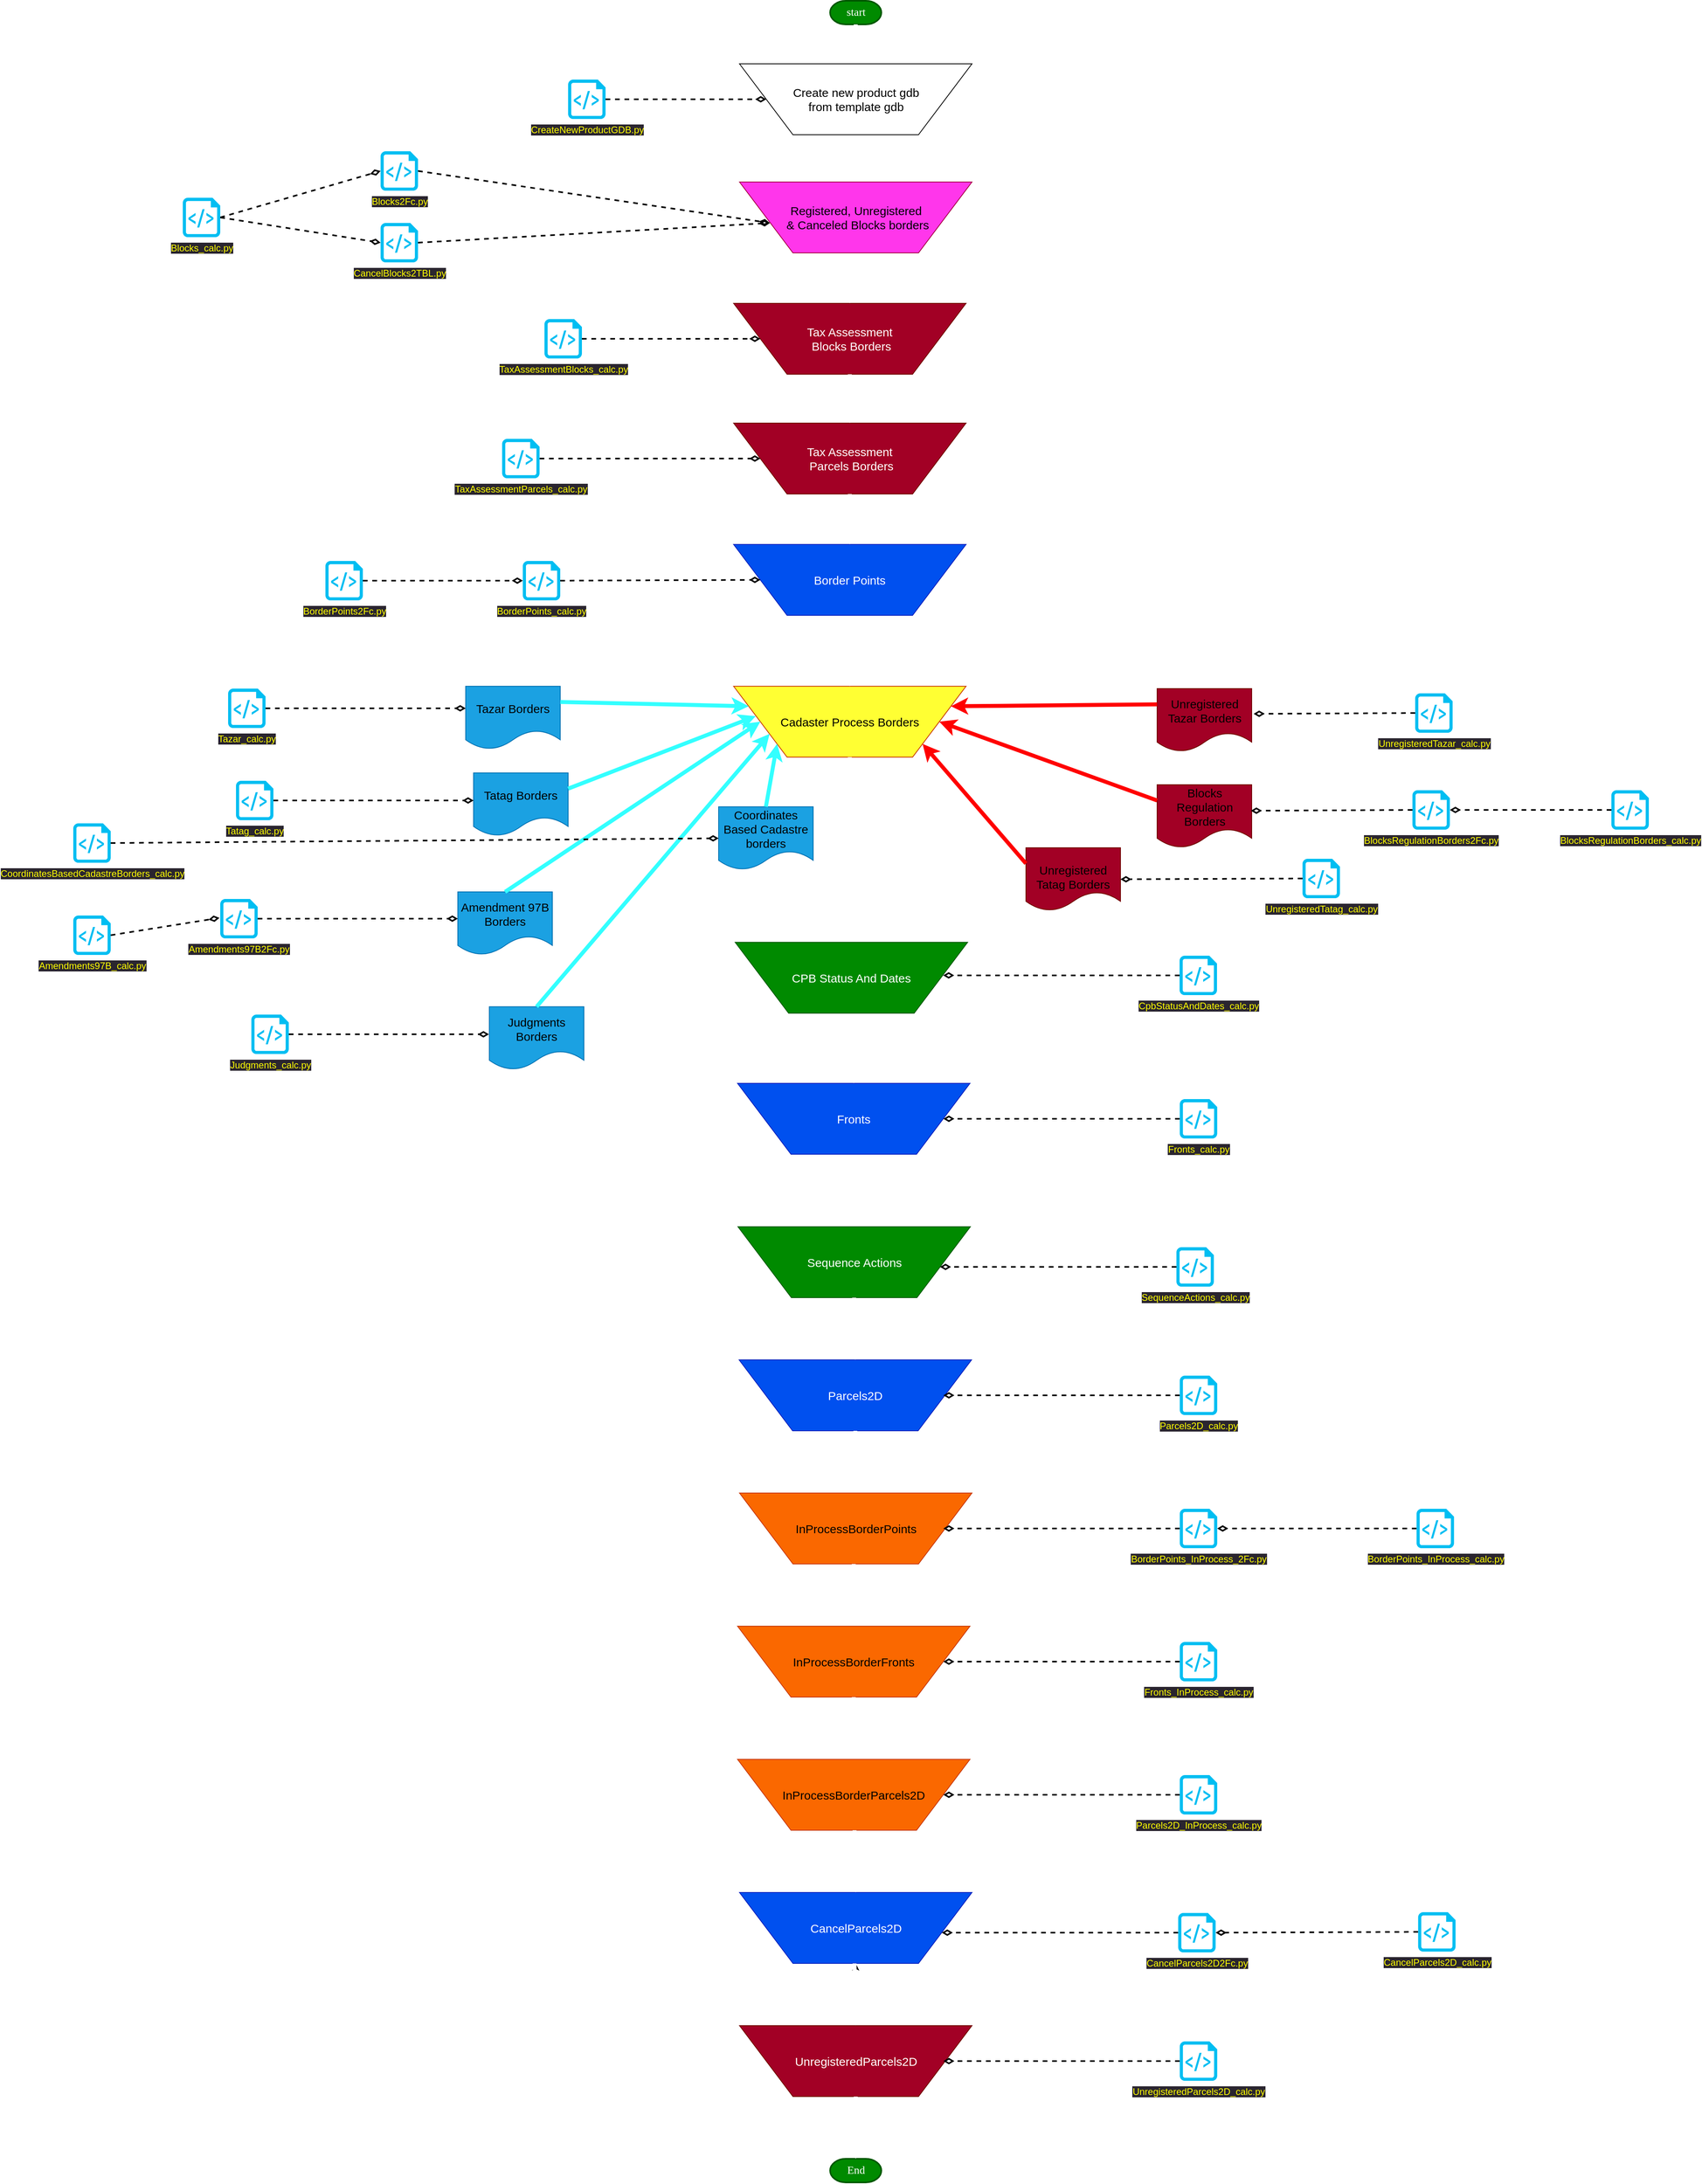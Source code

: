 <mxfile version="20.8.20" type="github">
  <diagram id="6a731a19-8d31-9384-78a2-239565b7b9f0" name="Page-1">
    <mxGraphModel dx="5580" dy="2547" grid="1" gridSize="13" guides="1" tooltips="1" connect="1" arrows="1" fold="1" page="0" pageScale="1" pageWidth="1169" pageHeight="827" background="none" math="0" shadow="0">
      <root>
        <mxCell id="0" />
        <mxCell id="1" parent="0" />
        <mxCell id="2" value="start" style="shape=mxgraph.flowchart.terminator;strokeWidth=2;gradientDirection=north;fontStyle=0;html=1;fillColor=#008a00;strokeColor=#005700;fontColor=#ffffff;fontSize=14;fontFamily=Tahoma;" parent="1" vertex="1">
          <mxGeometry x="492.5" y="30" width="65" height="30" as="geometry" />
        </mxCell>
        <mxCell id="7" style="fontStyle=1;strokeColor=#FFFFFF;strokeWidth=5;html=1;entryX=0.5;entryY=0;entryDx=0;entryDy=0;fillColor=#1ba1e2;" parent="1" source="2" target="5D4chmr_N24pfjI9jj-k-56" edge="1">
          <mxGeometry relative="1" as="geometry">
            <mxPoint x="525" y="130" as="targetPoint" />
          </mxGeometry>
        </mxCell>
        <mxCell id="8" style="fontStyle=1;strokeColor=#FFFFFF;strokeWidth=5;html=1;exitX=0.5;exitY=1;exitDx=0;exitDy=0;fillColor=#1ba1e2;entryX=0.5;entryY=0;entryDx=0;entryDy=0;" parent="1" source="5D4chmr_N24pfjI9jj-k-56" target="5D4chmr_N24pfjI9jj-k-62" edge="1">
          <mxGeometry relative="1" as="geometry">
            <mxPoint x="523.385" y="210" as="sourcePoint" />
            <mxPoint x="521.85" y="260" as="targetPoint" />
          </mxGeometry>
        </mxCell>
        <mxCell id="5D4chmr_N24pfjI9jj-k-56" value="Create new product gdb&lt;br style=&quot;border-color: var(--border-color); font-size: 15px;&quot;&gt;&lt;span style=&quot;font-size: 15px;&quot;&gt;from template gdb&lt;/span&gt;" style="verticalLabelPosition=middle;verticalAlign=middle;html=1;shape=trapezoid;perimeter=trapezoidPerimeter;whiteSpace=wrap;size=0.23;arcSize=10;flipV=1;labelPosition=center;align=center;textDirection=ltr;fontSize=15;" parent="1" vertex="1">
          <mxGeometry x="377.5" y="110" width="295" height="90" as="geometry" />
        </mxCell>
        <mxCell id="5D4chmr_N24pfjI9jj-k-62" value="&lt;font style=&quot;font-size: 15px;&quot;&gt;Registered, Unregistered&lt;br style=&quot;&quot;&gt;&lt;span style=&quot;&quot;&gt;&amp;nbsp;&amp;amp; Canceled Blocks borders&lt;/span&gt;&lt;/font&gt;" style="verticalLabelPosition=middle;verticalAlign=middle;html=1;shape=trapezoid;perimeter=trapezoidPerimeter;whiteSpace=wrap;size=0.23;arcSize=10;flipV=1;labelPosition=center;align=center;textDirection=ltr;fontSize=15;fillColor=#FF36EB;strokeColor=#A50040;fontColor=#000000;gradientColor=none;" parent="1" vertex="1">
          <mxGeometry x="377.5" y="260" width="295" height="90" as="geometry" />
        </mxCell>
        <mxCell id="5D4chmr_N24pfjI9jj-k-64" value="Tax Assessment&lt;br&gt;&amp;nbsp;Blocks Borders" style="verticalLabelPosition=middle;verticalAlign=middle;html=1;shape=trapezoid;perimeter=trapezoidPerimeter;whiteSpace=wrap;size=0.23;arcSize=10;flipV=1;labelPosition=center;align=center;textDirection=ltr;fontSize=15;fillColor=#a20025;fontColor=#ffffff;strokeColor=#6F0000;" parent="1" vertex="1">
          <mxGeometry x="370" y="414" width="295" height="90" as="geometry" />
        </mxCell>
        <mxCell id="5D4chmr_N24pfjI9jj-k-65" style="fontStyle=1;strokeColor=#FFFFFF;strokeWidth=5;html=1;exitX=0.476;exitY=-0.022;exitDx=0;exitDy=0;fillColor=#1ba1e2;entryX=0.5;entryY=0;entryDx=0;entryDy=0;exitPerimeter=0;" parent="1" source="5D4chmr_N24pfjI9jj-k-62" target="5D4chmr_N24pfjI9jj-k-64" edge="1">
          <mxGeometry relative="1" as="geometry">
            <mxPoint x="535" y="210" as="sourcePoint" />
            <mxPoint x="535" y="270" as="targetPoint" />
          </mxGeometry>
        </mxCell>
        <mxCell id="5D4chmr_N24pfjI9jj-k-66" value="Tax Assessment&lt;br&gt;&amp;nbsp;Parcels Borders" style="verticalLabelPosition=middle;verticalAlign=middle;html=1;shape=trapezoid;perimeter=trapezoidPerimeter;whiteSpace=wrap;size=0.23;arcSize=10;flipV=1;labelPosition=center;align=center;textDirection=ltr;fontSize=15;fillColor=#a20025;fontColor=#ffffff;strokeColor=#6F0000;" parent="1" vertex="1">
          <mxGeometry x="370" y="566" width="295" height="90" as="geometry" />
        </mxCell>
        <mxCell id="5D4chmr_N24pfjI9jj-k-67" style="fontStyle=1;strokeColor=#FFFFFF;strokeWidth=5;html=1;fillColor=#1ba1e2;entryX=0.5;entryY=0;entryDx=0;entryDy=0;exitX=0.5;exitY=1;exitDx=0;exitDy=0;" parent="1" source="5D4chmr_N24pfjI9jj-k-64" target="5D4chmr_N24pfjI9jj-k-66" edge="1">
          <mxGeometry relative="1" as="geometry">
            <mxPoint x="580" y="530" as="sourcePoint" />
            <mxPoint x="534" y="422" as="targetPoint" />
          </mxGeometry>
        </mxCell>
        <mxCell id="5D4chmr_N24pfjI9jj-k-68" value="Cadaster Process Borders" style="verticalLabelPosition=middle;verticalAlign=middle;html=1;shape=trapezoid;perimeter=trapezoidPerimeter;whiteSpace=wrap;size=0.23;arcSize=10;flipV=1;labelPosition=center;align=center;textDirection=ltr;fontSize=15;fillColor=#FFFF33;strokeColor=#C73500;fontColor=#000000;" parent="1" vertex="1">
          <mxGeometry x="370" y="900" width="295" height="90" as="geometry" />
        </mxCell>
        <mxCell id="5D4chmr_N24pfjI9jj-k-69" style="fontStyle=1;strokeColor=#FFFFFF;strokeWidth=5;html=1;fillColor=#1ba1e2;entryX=0.5;entryY=0;entryDx=0;entryDy=0;exitX=0.5;exitY=1;exitDx=0;exitDy=0;" parent="1" source="5D4chmr_N24pfjI9jj-k-72" target="5D4chmr_N24pfjI9jj-k-68" edge="1">
          <mxGeometry relative="1" as="geometry">
            <mxPoint x="778" y="540" as="sourcePoint" />
            <mxPoint x="794" y="458" as="targetPoint" />
          </mxGeometry>
        </mxCell>
        <mxCell id="5D4chmr_N24pfjI9jj-k-72" value="Border Points" style="verticalLabelPosition=middle;verticalAlign=middle;html=1;shape=trapezoid;perimeter=trapezoidPerimeter;whiteSpace=wrap;size=0.23;arcSize=10;flipV=1;labelPosition=center;align=center;textDirection=ltr;fontSize=15;fillColor=#0050ef;fontColor=#ffffff;strokeColor=#001DBC;" parent="1" vertex="1">
          <mxGeometry x="370" y="720" width="295" height="90" as="geometry" />
        </mxCell>
        <mxCell id="5D4chmr_N24pfjI9jj-k-73" style="fontStyle=1;strokeColor=#FFFFFF;strokeWidth=5;html=1;fillColor=#1ba1e2;entryX=0.5;entryY=0;entryDx=0;entryDy=0;" parent="1" source="5D4chmr_N24pfjI9jj-k-66" target="5D4chmr_N24pfjI9jj-k-72" edge="1">
          <mxGeometry relative="1" as="geometry">
            <mxPoint x="518" y="658" as="sourcePoint" />
            <mxPoint x="534" y="576" as="targetPoint" />
          </mxGeometry>
        </mxCell>
        <mxCell id="5D4chmr_N24pfjI9jj-k-74" value="&lt;font color=&quot;#000000&quot;&gt;Tazar Borders&lt;/font&gt;" style="shape=document;whiteSpace=wrap;html=1;boundedLbl=1;fontFamily=Helvetica;fontSize=15;fillColor=#1ba1e2;fontColor=#ffffff;strokeColor=#006EAF;" parent="1" vertex="1">
          <mxGeometry x="30" y="900" width="120" height="80" as="geometry" />
        </mxCell>
        <mxCell id="5D4chmr_N24pfjI9jj-k-75" style="fontStyle=1;strokeColor=#33FFFF;strokeWidth=5;html=1;fillColor=#1ba1e2;exitX=1;exitY=0.25;exitDx=0;exitDy=0;entryX=0;entryY=0.25;entryDx=0;entryDy=0;" parent="1" source="5D4chmr_N24pfjI9jj-k-74" target="5D4chmr_N24pfjI9jj-k-68" edge="1">
          <mxGeometry relative="1" as="geometry">
            <mxPoint x="528" y="820" as="sourcePoint" />
            <mxPoint x="120" y="940" as="targetPoint" />
          </mxGeometry>
        </mxCell>
        <mxCell id="5D4chmr_N24pfjI9jj-k-76" value="&lt;font color=&quot;#000000&quot;&gt;Tatag Borders&lt;/font&gt;" style="shape=document;whiteSpace=wrap;html=1;boundedLbl=1;fontFamily=Helvetica;fontSize=15;fillColor=#1ba1e2;fontColor=#ffffff;strokeColor=#006EAF;" parent="1" vertex="1">
          <mxGeometry x="40" y="1010" width="120" height="80" as="geometry" />
        </mxCell>
        <mxCell id="5D4chmr_N24pfjI9jj-k-77" style="fontStyle=1;strokeColor=#33FFFF;strokeWidth=5;html=1;fillColor=#1ba1e2;exitX=1;exitY=0.25;exitDx=0;exitDy=0;entryX=0.095;entryY=0.578;entryDx=0;entryDy=0;entryPerimeter=0;" parent="1" source="5D4chmr_N24pfjI9jj-k-76" target="5D4chmr_N24pfjI9jj-k-68" edge="1">
          <mxGeometry relative="1" as="geometry">
            <mxPoint x="473.925" y="1030" as="sourcePoint" />
            <mxPoint x="370" y="1110" as="targetPoint" />
          </mxGeometry>
        </mxCell>
        <mxCell id="5D4chmr_N24pfjI9jj-k-78" style="fontStyle=1;strokeColor=#FFFFFF;strokeWidth=5;html=1;fillColor=#1ba1e2;exitX=0.5;exitY=1;exitDx=0;exitDy=0;" parent="1" source="5D4chmr_N24pfjI9jj-k-68" target="5D4chmr_N24pfjI9jj-k-160" edge="1">
          <mxGeometry relative="1" as="geometry">
            <mxPoint x="528" y="820" as="sourcePoint" />
            <mxPoint x="520" y="1404" as="targetPoint" />
          </mxGeometry>
        </mxCell>
        <mxCell id="5D4chmr_N24pfjI9jj-k-79" value="&lt;font color=&quot;#000000&quot;&gt;Amendment 97B Borders&lt;/font&gt;" style="shape=document;whiteSpace=wrap;html=1;boundedLbl=1;fontFamily=Helvetica;fontSize=15;fillColor=#1ba1e2;fontColor=#ffffff;strokeColor=#006EAF;" parent="1" vertex="1">
          <mxGeometry x="20" y="1161" width="120" height="80" as="geometry" />
        </mxCell>
        <mxCell id="5D4chmr_N24pfjI9jj-k-82" value="&lt;font color=&quot;#000000&quot;&gt;Judgments Borders&lt;/font&gt;" style="shape=document;whiteSpace=wrap;html=1;boundedLbl=1;fontFamily=Helvetica;fontSize=15;fillColor=#1ba1e2;fontColor=#ffffff;strokeColor=#006EAF;" parent="1" vertex="1">
          <mxGeometry x="60" y="1306.75" width="120" height="80" as="geometry" />
        </mxCell>
        <mxCell id="5D4chmr_N24pfjI9jj-k-80" style="fontStyle=1;strokeColor=#33FFFF;strokeWidth=5;html=1;fillColor=#1ba1e2;exitX=0.5;exitY=0;exitDx=0;exitDy=0;entryX=0;entryY=0.5;entryDx=0;entryDy=0;" parent="1" source="5D4chmr_N24pfjI9jj-k-79" target="5D4chmr_N24pfjI9jj-k-68" edge="1">
          <mxGeometry relative="1" as="geometry">
            <mxPoint x="523.925" y="1132" as="sourcePoint" />
            <mxPoint x="448" y="1040" as="targetPoint" />
          </mxGeometry>
        </mxCell>
        <mxCell id="5D4chmr_N24pfjI9jj-k-84" value="&lt;font color=&quot;#000000&quot;&gt;Coordinates Based Cadastre borders&lt;/font&gt;" style="shape=document;whiteSpace=wrap;html=1;boundedLbl=1;fontFamily=Helvetica;fontSize=15;fillColor=#1ba1e2;fontColor=#ffffff;strokeColor=#006EAF;" parent="1" vertex="1">
          <mxGeometry x="351" y="1053" width="120" height="80" as="geometry" />
        </mxCell>
        <mxCell id="5D4chmr_N24pfjI9jj-k-83" style="fontStyle=1;strokeColor=#33FFFF;strokeWidth=5;html=1;fillColor=#1ba1e2;exitX=0.5;exitY=0;exitDx=0;exitDy=0;entryX=0;entryY=0.75;entryDx=0;entryDy=0;" parent="1" source="5D4chmr_N24pfjI9jj-k-82" target="5D4chmr_N24pfjI9jj-k-68" edge="1">
          <mxGeometry relative="1" as="geometry">
            <mxPoint x="623.925" y="1220.5" as="sourcePoint" />
            <mxPoint x="504" y="1033.5" as="targetPoint" />
          </mxGeometry>
        </mxCell>
        <mxCell id="5D4chmr_N24pfjI9jj-k-85" style="fontStyle=1;strokeColor=#33FFFF;strokeWidth=5;html=1;fillColor=#1ba1e2;exitX=0.5;exitY=0;exitDx=0;exitDy=0;entryX=0;entryY=1;entryDx=0;entryDy=0;" parent="1" source="5D4chmr_N24pfjI9jj-k-84" target="5D4chmr_N24pfjI9jj-k-68" edge="1">
          <mxGeometry relative="1" as="geometry">
            <mxPoint x="782.925" y="1236.75" as="sourcePoint" />
            <mxPoint x="422.75" y="1017.25" as="targetPoint" />
          </mxGeometry>
        </mxCell>
        <mxCell id="5D4chmr_N24pfjI9jj-k-86" value="&lt;font color=&quot;#000000&quot;&gt;Unregistered Tazar Borders&lt;/font&gt;" style="shape=document;whiteSpace=wrap;html=1;boundedLbl=1;fontFamily=Helvetica;fontSize=15;fillColor=#a20025;fontColor=#ffffff;strokeColor=#6F0000;" parent="1" vertex="1">
          <mxGeometry x="907.51" y="903.0" width="120" height="80" as="geometry" />
        </mxCell>
        <mxCell id="5D4chmr_N24pfjI9jj-k-87" style="fontStyle=1;strokeColor=#FF0000;strokeWidth=5;html=1;fillColor=#d80073;exitX=0;exitY=0.25;exitDx=0;exitDy=0;entryX=1;entryY=0.25;entryDx=0;entryDy=0;" parent="1" source="5D4chmr_N24pfjI9jj-k-86" target="5D4chmr_N24pfjI9jj-k-68" edge="1">
          <mxGeometry relative="1" as="geometry">
            <mxPoint x="1430.435" y="946.75" as="sourcePoint" />
            <mxPoint x="645.833" y="940.424" as="targetPoint" />
          </mxGeometry>
        </mxCell>
        <mxCell id="5D4chmr_N24pfjI9jj-k-92" value="&lt;font color=&quot;#000000&quot;&gt;Blocks Regulation Borders&lt;/font&gt;" style="shape=document;whiteSpace=wrap;html=1;boundedLbl=1;fontFamily=Helvetica;fontSize=15;fillColor=#a20025;fontColor=#ffffff;strokeColor=#6F0000;" parent="1" vertex="1">
          <mxGeometry x="907.51" y="1025" width="120" height="80" as="geometry" />
        </mxCell>
        <mxCell id="5D4chmr_N24pfjI9jj-k-93" style="fontStyle=1;strokeColor=#FF0000;strokeWidth=5;html=1;fillColor=#d80073;exitX=0;exitY=0.25;exitDx=0;exitDy=0;entryX=1;entryY=0.5;entryDx=0;entryDy=0;" parent="1" source="5D4chmr_N24pfjI9jj-k-92" target="5D4chmr_N24pfjI9jj-k-68" edge="1">
          <mxGeometry relative="1" as="geometry">
            <mxPoint x="1430.435" y="1068.75" as="sourcePoint" />
            <mxPoint x="637.075" y="960" as="targetPoint" />
          </mxGeometry>
        </mxCell>
        <mxCell id="5D4chmr_N24pfjI9jj-k-94" value="&lt;div&gt;&lt;font color=&quot;#000000&quot;&gt;&lt;br&gt;&lt;/font&gt;&lt;/div&gt;&lt;div&gt;&lt;font color=&quot;#000000&quot;&gt;Unregistered Tatag Borders&lt;/font&gt;&lt;/div&gt;" style="shape=document;whiteSpace=wrap;html=1;boundedLbl=1;fontFamily=Helvetica;fontSize=15;fillColor=#a20025;fontColor=#ffffff;strokeColor=#6F0000;" parent="1" vertex="1">
          <mxGeometry x="741.0" y="1105" width="120" height="80" as="geometry" />
        </mxCell>
        <mxCell id="5D4chmr_N24pfjI9jj-k-95" style="fontStyle=1;strokeColor=#FF0000;strokeWidth=5;html=1;fillColor=#d80073;exitX=0;exitY=0.25;exitDx=0;exitDy=0;entryX=1;entryY=1;entryDx=0;entryDy=0;" parent="1" source="5D4chmr_N24pfjI9jj-k-94" target="5D4chmr_N24pfjI9jj-k-68" edge="1">
          <mxGeometry relative="1" as="geometry">
            <mxPoint x="1389.435" y="1173.75" as="sourcePoint" />
            <mxPoint x="590" y="1050" as="targetPoint" />
          </mxGeometry>
        </mxCell>
        <mxCell id="5D4chmr_N24pfjI9jj-k-96" style="fontStyle=1;strokeColor=#FFFFFF;strokeWidth=5;html=1;fillColor=#1ba1e2;exitX=0.5;exitY=1;exitDx=0;exitDy=0;entryX=0.5;entryY=0;entryDx=0;entryDy=0;" parent="1" source="5D4chmr_N24pfjI9jj-k-97" target="5D4chmr_N24pfjI9jj-k-100" edge="1">
          <mxGeometry relative="1" as="geometry">
            <mxPoint x="783" y="1224" as="sourcePoint" />
            <mxPoint x="650" y="1547" as="targetPoint" />
          </mxGeometry>
        </mxCell>
        <mxCell id="5D4chmr_N24pfjI9jj-k-97" value="Fronts" style="verticalLabelPosition=middle;verticalAlign=middle;html=1;shape=trapezoid;perimeter=trapezoidPerimeter;whiteSpace=wrap;size=0.23;arcSize=10;flipV=1;labelPosition=center;align=center;textDirection=ltr;fontSize=15;fillColor=#0050ef;fontColor=#ffffff;strokeColor=#001DBC;" parent="1" vertex="1">
          <mxGeometry x="375" y="1404" width="295" height="90" as="geometry" />
        </mxCell>
        <mxCell id="5D4chmr_N24pfjI9jj-k-100" value="Sequence Actions" style="verticalLabelPosition=middle;verticalAlign=middle;html=1;shape=trapezoid;perimeter=trapezoidPerimeter;whiteSpace=wrap;size=0.23;arcSize=10;flipV=1;labelPosition=center;align=center;textDirection=ltr;fontSize=15;fillColor=#008a00;fontColor=#ffffff;strokeColor=#005700;" parent="1" vertex="1">
          <mxGeometry x="375.5" y="1586" width="295" height="90" as="geometry" />
        </mxCell>
        <mxCell id="5D4chmr_N24pfjI9jj-k-102" value="Parcels2D" style="verticalLabelPosition=middle;verticalAlign=middle;html=1;shape=trapezoid;perimeter=trapezoidPerimeter;whiteSpace=wrap;size=0.23;arcSize=10;flipV=1;labelPosition=center;align=center;textDirection=ltr;fontSize=15;fillColor=#0050ef;fontColor=#ffffff;strokeColor=#001DBC;" parent="1" vertex="1">
          <mxGeometry x="377" y="1755" width="295" height="90" as="geometry" />
        </mxCell>
        <mxCell id="5D4chmr_N24pfjI9jj-k-103" style="fontStyle=1;strokeColor=#FFFFFF;strokeWidth=5;html=1;fillColor=#1ba1e2;exitX=0.5;exitY=1;exitDx=0;exitDy=0;entryX=0.5;entryY=0;entryDx=0;entryDy=0;" parent="1" source="5D4chmr_N24pfjI9jj-k-100" target="5D4chmr_N24pfjI9jj-k-102" edge="1">
          <mxGeometry relative="1" as="geometry">
            <mxPoint x="536" y="1507" as="sourcePoint" />
            <mxPoint x="536" y="1599" as="targetPoint" />
          </mxGeometry>
        </mxCell>
        <mxCell id="5D4chmr_N24pfjI9jj-k-104" style="fontStyle=1;strokeColor=#FFFFFF;strokeWidth=5;html=1;fillColor=#1ba1e2;exitX=0.5;exitY=1;exitDx=0;exitDy=0;entryX=0.5;entryY=0;entryDx=0;entryDy=0;" parent="1" source="5D4chmr_N24pfjI9jj-k-102" target="5D4chmr_N24pfjI9jj-k-105" edge="1">
          <mxGeometry relative="1" as="geometry">
            <mxPoint x="536" y="1689" as="sourcePoint" />
            <mxPoint x="525" y="1924" as="targetPoint" />
          </mxGeometry>
        </mxCell>
        <mxCell id="5D4chmr_N24pfjI9jj-k-105" value="InProcessBorderPoints" style="verticalLabelPosition=middle;verticalAlign=middle;html=1;shape=trapezoid;perimeter=trapezoidPerimeter;whiteSpace=wrap;size=0.23;arcSize=10;flipV=1;labelPosition=center;align=center;textDirection=ltr;fontSize=15;fillColor=#fa6800;fontColor=#000000;strokeColor=#C73500;" parent="1" vertex="1">
          <mxGeometry x="377.5" y="1924" width="295" height="90" as="geometry" />
        </mxCell>
        <mxCell id="5D4chmr_N24pfjI9jj-k-106" style="fontStyle=1;strokeColor=#FFFFFF;strokeWidth=5;html=1;fillColor=#1ba1e2;exitX=0.5;exitY=1;exitDx=0;exitDy=0;entryX=0.5;entryY=0;entryDx=0;entryDy=0;" parent="1" target="5D4chmr_N24pfjI9jj-k-107" edge="1">
          <mxGeometry relative="1" as="geometry">
            <mxPoint x="522.5" y="2014" as="sourcePoint" />
            <mxPoint x="522.5" y="2093" as="targetPoint" />
          </mxGeometry>
        </mxCell>
        <mxCell id="5D4chmr_N24pfjI9jj-k-107" value="InProcessBorderFronts" style="verticalLabelPosition=middle;verticalAlign=middle;html=1;shape=trapezoid;perimeter=trapezoidPerimeter;whiteSpace=wrap;size=0.23;arcSize=10;flipV=1;labelPosition=center;align=center;textDirection=ltr;fontSize=15;fillColor=#fa6800;fontColor=#000000;strokeColor=#C73500;" parent="1" vertex="1">
          <mxGeometry x="375" y="2093" width="295" height="90" as="geometry" />
        </mxCell>
        <mxCell id="5D4chmr_N24pfjI9jj-k-108" style="fontStyle=1;strokeColor=#FFFFFF;strokeWidth=5;html=1;fillColor=#1ba1e2;exitX=0.5;exitY=1;exitDx=0;exitDy=0;entryX=0.5;entryY=0;entryDx=0;entryDy=0;" parent="1" target="5D4chmr_N24pfjI9jj-k-109" edge="1">
          <mxGeometry relative="1" as="geometry">
            <mxPoint x="522.5" y="2183" as="sourcePoint" />
            <mxPoint x="522.5" y="2262" as="targetPoint" />
          </mxGeometry>
        </mxCell>
        <mxCell id="5D4chmr_N24pfjI9jj-k-109" value="InProcessBorderParcels2D" style="verticalLabelPosition=middle;verticalAlign=middle;html=1;shape=trapezoid;perimeter=trapezoidPerimeter;whiteSpace=wrap;size=0.23;arcSize=10;flipV=1;labelPosition=center;align=center;textDirection=ltr;fontSize=15;fillColor=#fa6800;fontColor=#000000;strokeColor=#C73500;" parent="1" vertex="1">
          <mxGeometry x="375" y="2262" width="295" height="90" as="geometry" />
        </mxCell>
        <mxCell id="5D4chmr_N24pfjI9jj-k-110" value="CancelParcels2D" style="verticalLabelPosition=middle;verticalAlign=middle;html=1;shape=trapezoid;perimeter=trapezoidPerimeter;whiteSpace=wrap;size=0.23;arcSize=10;flipV=1;labelPosition=center;align=center;textDirection=ltr;fontSize=15;fillColor=#0050ef;fontColor=#ffffff;strokeColor=#001DBC;" parent="1" vertex="1">
          <mxGeometry x="377.5" y="2431" width="295" height="90" as="geometry" />
        </mxCell>
        <mxCell id="5D4chmr_N24pfjI9jj-k-111" style="fontStyle=1;strokeColor=#FFFFFF;strokeWidth=5;html=1;fillColor=#1ba1e2;exitX=0.5;exitY=1;exitDx=0;exitDy=0;entryX=0.5;entryY=0;entryDx=0;entryDy=0;" parent="1" target="5D4chmr_N24pfjI9jj-k-110" edge="1">
          <mxGeometry relative="1" as="geometry">
            <mxPoint x="523.5" y="2352" as="sourcePoint" />
            <mxPoint x="536.5" y="2275" as="targetPoint" />
          </mxGeometry>
        </mxCell>
        <mxCell id="5D4chmr_N24pfjI9jj-k-115" value="" style="edgeStyle=orthogonalEdgeStyle;rounded=0;orthogonalLoop=1;jettySize=auto;html=1;" parent="1" source="5D4chmr_N24pfjI9jj-k-112" target="5D4chmr_N24pfjI9jj-k-110" edge="1">
          <mxGeometry relative="1" as="geometry" />
        </mxCell>
        <mxCell id="5D4chmr_N24pfjI9jj-k-112" value="UnregisteredParcels2D" style="verticalLabelPosition=middle;verticalAlign=middle;html=1;shape=trapezoid;perimeter=trapezoidPerimeter;whiteSpace=wrap;size=0.23;arcSize=10;flipV=1;labelPosition=center;align=center;textDirection=ltr;fontSize=15;fillColor=#a20025;fontColor=#ffffff;strokeColor=#6F0000;" parent="1" vertex="1">
          <mxGeometry x="377.5" y="2600" width="295" height="90" as="geometry" />
        </mxCell>
        <mxCell id="5D4chmr_N24pfjI9jj-k-113" style="fontStyle=1;strokeColor=#FFFFFF;strokeWidth=5;html=1;fillColor=#1ba1e2;exitX=0.5;exitY=1;exitDx=0;exitDy=0;entryX=0.5;entryY=0;entryDx=0;entryDy=0;" parent="1" target="5D4chmr_N24pfjI9jj-k-112" edge="1">
          <mxGeometry relative="1" as="geometry">
            <mxPoint x="523.5" y="2521" as="sourcePoint" />
            <mxPoint x="536.5" y="2444" as="targetPoint" />
          </mxGeometry>
        </mxCell>
        <mxCell id="5D4chmr_N24pfjI9jj-k-114" value="End" style="shape=mxgraph.flowchart.terminator;strokeWidth=2;gradientDirection=north;fontStyle=0;html=1;fillColor=#008a00;strokeColor=#005700;fontColor=#ffffff;fontSize=14;fontFamily=Tahoma;" parent="1" vertex="1">
          <mxGeometry x="492.5" y="2769" width="65" height="30" as="geometry" />
        </mxCell>
        <mxCell id="5D4chmr_N24pfjI9jj-k-116" style="fontStyle=1;strokeColor=#FFFFFF;strokeWidth=5;html=1;fillColor=#1ba1e2;" parent="1" source="5D4chmr_N24pfjI9jj-k-112" edge="1">
          <mxGeometry relative="1" as="geometry">
            <mxPoint x="536.5" y="2534" as="sourcePoint" />
            <mxPoint x="525" y="2769" as="targetPoint" />
          </mxGeometry>
        </mxCell>
        <mxCell id="5D4chmr_N24pfjI9jj-k-122" value="" style="fontSize=12;html=1;endArrow=diamondThin;endFill=0;rounded=0;entryX=0;entryY=0.5;entryDx=0;entryDy=0;dashed=1;strokeWidth=2;exitX=1;exitY=0.5;exitDx=0;exitDy=0;exitPerimeter=0;endSize=8;" parent="1" source="5D4chmr_N24pfjI9jj-k-130" target="5D4chmr_N24pfjI9jj-k-56" edge="1">
          <mxGeometry width="100" height="100" relative="1" as="geometry">
            <mxPoint x="221" y="178" as="sourcePoint" />
            <mxPoint x="581" y="182" as="targetPoint" />
          </mxGeometry>
        </mxCell>
        <mxCell id="5D4chmr_N24pfjI9jj-k-124" value="" style="fontSize=12;html=1;endArrow=diamondThin;endFill=0;rounded=0;dashed=1;strokeWidth=2;exitX=1;exitY=0.5;exitDx=0;exitDy=0;exitPerimeter=0;endSize=8;" parent="1" source="5D4chmr_N24pfjI9jj-k-134" edge="1">
          <mxGeometry width="100" height="100" relative="1" as="geometry">
            <mxPoint x="180" y="339.5" as="sourcePoint" />
            <mxPoint x="416" y="312" as="targetPoint" />
          </mxGeometry>
        </mxCell>
        <mxCell id="5D4chmr_N24pfjI9jj-k-126" value="" style="fontSize=12;html=1;endArrow=diamondThin;endFill=0;rounded=0;entryX=0;entryY=0.5;entryDx=0;entryDy=0;dashed=1;strokeWidth=2;exitX=1;exitY=0.5;exitDx=0;exitDy=0;exitPerimeter=0;endSize=8;" parent="1" source="5D4chmr_N24pfjI9jj-k-136" target="5D4chmr_N24pfjI9jj-k-64" edge="1">
          <mxGeometry width="100" height="100" relative="1" as="geometry">
            <mxPoint x="190" y="454" as="sourcePoint" />
            <mxPoint x="380" y="426" as="targetPoint" />
          </mxGeometry>
        </mxCell>
        <mxCell id="5D4chmr_N24pfjI9jj-k-130" value="&lt;span style=&quot;font-family: Helvetica; font-size: 12px; font-style: normal; font-variant-ligatures: normal; font-variant-caps: normal; font-weight: 400; letter-spacing: normal; orphans: 2; text-align: center; text-indent: 0px; text-transform: none; widows: 2; word-spacing: 0px; -webkit-text-stroke-width: 0px; background-color: rgb(42, 37, 47); text-decoration-thickness: initial; text-decoration-style: initial; text-decoration-color: initial; float: none; display: inline !important;&quot;&gt;CreateNewProductGDB.py&lt;/span&gt;" style="verticalLabelPosition=bottom;html=1;verticalAlign=top;align=center;strokeColor=none;fillColor=#00BEF2;shape=mxgraph.azure.script_file;pointerEvents=1;sketch=0;fontColor=#FFFF00;" parent="1" vertex="1">
          <mxGeometry x="160" y="130" width="47.5" height="50" as="geometry" />
        </mxCell>
        <mxCell id="5D4chmr_N24pfjI9jj-k-134" value="&lt;span style=&quot;font-family: Helvetica; font-size: 12px; font-style: normal; font-variant-ligatures: normal; font-variant-caps: normal; font-weight: 400; letter-spacing: normal; orphans: 2; text-align: center; text-indent: 0px; text-transform: none; widows: 2; word-spacing: 0px; -webkit-text-stroke-width: 0px; background-color: rgb(42, 37, 47); text-decoration-thickness: initial; text-decoration-style: initial; text-decoration-color: initial; float: none; display: inline !important;&quot;&gt;Blocks2Fc.py&lt;/span&gt;" style="verticalLabelPosition=bottom;html=1;verticalAlign=top;align=center;strokeColor=none;fillColor=#00BEF2;shape=mxgraph.azure.script_file;pointerEvents=1;sketch=0;fontColor=#FFFF00;" parent="1" vertex="1">
          <mxGeometry x="-78" y="221" width="47.5" height="50" as="geometry" />
        </mxCell>
        <mxCell id="5D4chmr_N24pfjI9jj-k-136" value="&lt;span style=&quot;font-family: Helvetica; font-size: 12px; font-style: normal; font-variant-ligatures: normal; font-variant-caps: normal; font-weight: 400; letter-spacing: normal; orphans: 2; text-align: center; text-indent: 0px; text-transform: none; widows: 2; word-spacing: 0px; -webkit-text-stroke-width: 0px; background-color: rgb(42, 37, 47); text-decoration-thickness: initial; text-decoration-style: initial; text-decoration-color: initial; float: none; display: inline !important;&quot;&gt;TaxAssessmentBlocks_calc.py&lt;/span&gt;" style="verticalLabelPosition=bottom;html=1;verticalAlign=top;align=center;strokeColor=none;fillColor=#00BEF2;shape=mxgraph.azure.script_file;pointerEvents=1;sketch=0;fontColor=#FFFF00;" parent="1" vertex="1">
          <mxGeometry x="130" y="434" width="47.5" height="50" as="geometry" />
        </mxCell>
        <mxCell id="5D4chmr_N24pfjI9jj-k-139" value="" style="fontSize=12;html=1;endArrow=diamondThin;endFill=0;rounded=0;entryX=0;entryY=0.5;entryDx=0;entryDy=0;dashed=1;strokeWidth=2;exitX=1;exitY=0.5;exitDx=0;exitDy=0;exitPerimeter=0;endSize=8;" parent="1" source="5D4chmr_N24pfjI9jj-k-140" target="5D4chmr_N24pfjI9jj-k-66" edge="1">
          <mxGeometry width="100" height="100" relative="1" as="geometry">
            <mxPoint x="125" y="566" as="sourcePoint" />
            <mxPoint x="339" y="571" as="targetPoint" />
          </mxGeometry>
        </mxCell>
        <mxCell id="5D4chmr_N24pfjI9jj-k-140" value="&lt;span style=&quot;font-family: Helvetica; font-size: 12px; font-style: normal; font-variant-ligatures: normal; font-variant-caps: normal; font-weight: 400; letter-spacing: normal; orphans: 2; text-align: center; text-indent: 0px; text-transform: none; widows: 2; word-spacing: 0px; -webkit-text-stroke-width: 0px; background-color: rgb(42, 37, 47); text-decoration-thickness: initial; text-decoration-style: initial; text-decoration-color: initial; float: none; display: inline !important;&quot;&gt;TaxAssessmentParcels_calc.py&lt;/span&gt;" style="verticalLabelPosition=bottom;html=1;verticalAlign=top;align=center;strokeColor=none;fillColor=#00BEF2;shape=mxgraph.azure.script_file;pointerEvents=1;sketch=0;fontColor=#FFFF00;" parent="1" vertex="1">
          <mxGeometry x="76.25" y="586" width="47.5" height="50" as="geometry" />
        </mxCell>
        <mxCell id="5D4chmr_N24pfjI9jj-k-141" value="" style="fontSize=12;html=1;endArrow=diamondThin;endFill=0;rounded=0;entryX=0;entryY=0.5;entryDx=0;entryDy=0;dashed=1;strokeWidth=2;exitX=1;exitY=0.5;exitDx=0;exitDy=0;exitPerimeter=0;endSize=8;" parent="1" source="5D4chmr_N24pfjI9jj-k-142" target="5D4chmr_N24pfjI9jj-k-72" edge="1">
          <mxGeometry width="100" height="100" relative="1" as="geometry">
            <mxPoint x="156" y="740" as="sourcePoint" />
            <mxPoint x="370" y="745" as="targetPoint" />
          </mxGeometry>
        </mxCell>
        <mxCell id="5D4chmr_N24pfjI9jj-k-142" value="&lt;span style=&quot;font-family: Helvetica; font-size: 12px; font-style: normal; font-variant-ligatures: normal; font-variant-caps: normal; font-weight: 400; letter-spacing: normal; orphans: 2; text-align: center; text-indent: 0px; text-transform: none; widows: 2; word-spacing: 0px; -webkit-text-stroke-width: 0px; background-color: rgb(42, 37, 47); text-decoration-thickness: initial; text-decoration-style: initial; text-decoration-color: initial; float: none; display: inline !important;&quot;&gt;BorderPoints_calc.py&lt;/span&gt;" style="verticalLabelPosition=bottom;html=1;verticalAlign=top;align=center;strokeColor=none;fillColor=#00BEF2;shape=mxgraph.azure.script_file;pointerEvents=1;sketch=0;fontColor=#FFFF00;" parent="1" vertex="1">
          <mxGeometry x="102.5" y="741" width="47.5" height="50" as="geometry" />
        </mxCell>
        <mxCell id="5D4chmr_N24pfjI9jj-k-143" value="" style="fontSize=12;html=1;endArrow=diamondThin;endFill=0;rounded=0;entryX=0;entryY=0.5;entryDx=0;entryDy=0;dashed=1;strokeWidth=2;exitX=1;exitY=0.5;exitDx=0;exitDy=0;exitPerimeter=0;endSize=8;" parent="1" source="5D4chmr_N24pfjI9jj-k-144" edge="1">
          <mxGeometry width="100" height="100" relative="1" as="geometry">
            <mxPoint x="-218" y="903" as="sourcePoint" />
            <mxPoint x="30" y="928" as="targetPoint" />
          </mxGeometry>
        </mxCell>
        <mxCell id="5D4chmr_N24pfjI9jj-k-144" value="&lt;span style=&quot;font-family: Helvetica; font-size: 12px; font-style: normal; font-variant-ligatures: normal; font-variant-caps: normal; font-weight: 400; letter-spacing: normal; orphans: 2; text-align: center; text-indent: 0px; text-transform: none; widows: 2; word-spacing: 0px; -webkit-text-stroke-width: 0px; background-color: rgb(42, 37, 47); text-decoration-thickness: initial; text-decoration-style: initial; text-decoration-color: initial; float: none; display: inline !important;&quot;&gt;Tazar_calc.py&lt;/span&gt;" style="verticalLabelPosition=bottom;html=1;verticalAlign=top;align=center;strokeColor=none;fillColor=#00BEF2;shape=mxgraph.azure.script_file;pointerEvents=1;sketch=0;fontColor=#FFFF00;" parent="1" vertex="1">
          <mxGeometry x="-271.5" y="903" width="47.5" height="50" as="geometry" />
        </mxCell>
        <mxCell id="5D4chmr_N24pfjI9jj-k-145" value="" style="fontSize=12;html=1;endArrow=diamondThin;endFill=0;rounded=0;entryX=0;entryY=0.5;entryDx=0;entryDy=0;dashed=1;strokeWidth=2;exitX=1;exitY=0.5;exitDx=0;exitDy=0;exitPerimeter=0;endSize=8;" parent="1" source="5D4chmr_N24pfjI9jj-k-146" edge="1">
          <mxGeometry width="100" height="100" relative="1" as="geometry">
            <mxPoint x="-208" y="1020" as="sourcePoint" />
            <mxPoint x="40" y="1045" as="targetPoint" />
          </mxGeometry>
        </mxCell>
        <mxCell id="5D4chmr_N24pfjI9jj-k-146" value="&lt;span style=&quot;font-family: Helvetica; font-size: 12px; font-style: normal; font-variant-ligatures: normal; font-variant-caps: normal; font-weight: 400; letter-spacing: normal; orphans: 2; text-align: center; text-indent: 0px; text-transform: none; widows: 2; word-spacing: 0px; -webkit-text-stroke-width: 0px; background-color: rgb(42, 37, 47); text-decoration-thickness: initial; text-decoration-style: initial; text-decoration-color: initial; float: none; display: inline !important;&quot;&gt;Tatag_calc.py&lt;/span&gt;" style="verticalLabelPosition=bottom;html=1;verticalAlign=top;align=center;strokeColor=none;fillColor=#00BEF2;shape=mxgraph.azure.script_file;pointerEvents=1;sketch=0;fontColor=#FFFF00;" parent="1" vertex="1">
          <mxGeometry x="-261.5" y="1020" width="47.5" height="50" as="geometry" />
        </mxCell>
        <mxCell id="5D4chmr_N24pfjI9jj-k-151" value="" style="fontSize=12;html=1;endArrow=diamondThin;endFill=0;rounded=0;entryX=0;entryY=0.5;entryDx=0;entryDy=0;dashed=1;strokeWidth=2;exitX=1;exitY=0.5;exitDx=0;exitDy=0;exitPerimeter=0;endSize=8;" parent="1" source="5D4chmr_N24pfjI9jj-k-152" target="5D4chmr_N24pfjI9jj-k-84" edge="1">
          <mxGeometry width="100" height="100" relative="1" as="geometry">
            <mxPoint x="-414.5" y="1241" as="sourcePoint" />
            <mxPoint x="-166.5" y="1266" as="targetPoint" />
          </mxGeometry>
        </mxCell>
        <mxCell id="5D4chmr_N24pfjI9jj-k-147" value="" style="fontSize=12;html=1;endArrow=diamondThin;endFill=0;rounded=0;entryX=0;entryY=0.5;entryDx=0;entryDy=0;dashed=1;strokeWidth=2;exitX=1;exitY=0.5;exitDx=0;exitDy=0;exitPerimeter=0;endSize=8;" parent="1" source="5D4chmr_N24pfjI9jj-k-148" edge="1">
          <mxGeometry width="100" height="100" relative="1" as="geometry">
            <mxPoint x="-228" y="1170" as="sourcePoint" />
            <mxPoint x="20" y="1195" as="targetPoint" />
          </mxGeometry>
        </mxCell>
        <mxCell id="5D4chmr_N24pfjI9jj-k-148" value="&lt;span style=&quot;font-family: Helvetica; font-size: 12px; font-style: normal; font-variant-ligatures: normal; font-variant-caps: normal; font-weight: 400; letter-spacing: normal; orphans: 2; text-align: center; text-indent: 0px; text-transform: none; widows: 2; word-spacing: 0px; -webkit-text-stroke-width: 0px; background-color: rgb(42, 37, 47); text-decoration-thickness: initial; text-decoration-style: initial; text-decoration-color: initial; float: none; display: inline !important;&quot;&gt;Amendments97B2Fc.py&lt;br&gt;&lt;/span&gt;" style="verticalLabelPosition=bottom;html=1;verticalAlign=top;align=center;strokeColor=none;fillColor=#00BEF2;shape=mxgraph.azure.script_file;pointerEvents=1;sketch=0;fontColor=#FFFF00;" parent="1" vertex="1">
          <mxGeometry x="-281.5" y="1170" width="47.5" height="50" as="geometry" />
        </mxCell>
        <mxCell id="5D4chmr_N24pfjI9jj-k-149" value="" style="fontSize=12;html=1;endArrow=diamondThin;endFill=0;rounded=0;entryX=0;entryY=0.5;entryDx=0;entryDy=0;dashed=1;strokeWidth=2;exitX=1;exitY=0.5;exitDx=0;exitDy=0;exitPerimeter=0;endSize=8;" parent="1" source="5D4chmr_N24pfjI9jj-k-150" edge="1">
          <mxGeometry width="100" height="100" relative="1" as="geometry">
            <mxPoint x="-188.5" y="1316.75" as="sourcePoint" />
            <mxPoint x="59.5" y="1341.75" as="targetPoint" />
          </mxGeometry>
        </mxCell>
        <mxCell id="5D4chmr_N24pfjI9jj-k-150" value="&lt;span style=&quot;font-family: Helvetica; font-size: 12px; font-style: normal; font-variant-ligatures: normal; font-variant-caps: normal; font-weight: 400; letter-spacing: normal; orphans: 2; text-align: center; text-indent: 0px; text-transform: none; widows: 2; word-spacing: 0px; -webkit-text-stroke-width: 0px; background-color: rgb(42, 37, 47); text-decoration-thickness: initial; text-decoration-style: initial; text-decoration-color: initial; float: none; display: inline !important;&quot;&gt;Judgments_calc.py&lt;/span&gt;" style="verticalLabelPosition=bottom;html=1;verticalAlign=top;align=center;strokeColor=none;fillColor=#00BEF2;shape=mxgraph.azure.script_file;pointerEvents=1;sketch=0;fontColor=#FFFF00;" parent="1" vertex="1">
          <mxGeometry x="-242" y="1316.75" width="47.5" height="50" as="geometry" />
        </mxCell>
        <mxCell id="5D4chmr_N24pfjI9jj-k-152" value="&lt;span style=&quot;font-family: Helvetica; font-size: 12px; font-style: normal; font-variant-ligatures: normal; font-variant-caps: normal; font-weight: 400; letter-spacing: normal; orphans: 2; text-align: center; text-indent: 0px; text-transform: none; widows: 2; word-spacing: 0px; -webkit-text-stroke-width: 0px; background-color: rgb(42, 37, 47); text-decoration-thickness: initial; text-decoration-style: initial; text-decoration-color: initial; float: none; display: inline !important;&quot;&gt;CoordinatesBasedCadastreBorders_calc.py&lt;/span&gt;" style="verticalLabelPosition=bottom;html=1;verticalAlign=top;align=center;strokeColor=none;fillColor=#00BEF2;shape=mxgraph.azure.script_file;pointerEvents=1;sketch=0;fontColor=#FFFF00;" parent="1" vertex="1">
          <mxGeometry x="-468" y="1074" width="47.5" height="50" as="geometry" />
        </mxCell>
        <mxCell id="5D4chmr_N24pfjI9jj-k-153" value="" style="fontSize=12;html=1;endArrow=diamondThin;endFill=0;rounded=0;entryX=1.021;entryY=0.4;entryDx=0;entryDy=0;dashed=1;strokeWidth=2;exitX=0;exitY=0.5;exitDx=0;exitDy=0;exitPerimeter=0;endSize=8;entryPerimeter=0;" parent="1" source="5D4chmr_N24pfjI9jj-k-154" target="5D4chmr_N24pfjI9jj-k-86" edge="1">
          <mxGeometry width="100" height="100" relative="1" as="geometry">
            <mxPoint x="1288.5" y="903" as="sourcePoint" />
            <mxPoint x="1536.5" y="928" as="targetPoint" />
          </mxGeometry>
        </mxCell>
        <mxCell id="5D4chmr_N24pfjI9jj-k-154" value="&lt;span style=&quot;font-family: Helvetica; font-size: 12px; font-style: normal; font-variant-ligatures: normal; font-variant-caps: normal; font-weight: 400; letter-spacing: normal; orphans: 2; text-align: center; text-indent: 0px; text-transform: none; widows: 2; word-spacing: 0px; -webkit-text-stroke-width: 0px; background-color: rgb(42, 37, 47); text-decoration-thickness: initial; text-decoration-style: initial; text-decoration-color: initial; float: none; display: inline !important;&quot;&gt;UnregisteredTazar_calc.py&lt;/span&gt;" style="verticalLabelPosition=bottom;html=1;verticalAlign=top;align=center;strokeColor=none;fillColor=#00BEF2;shape=mxgraph.azure.script_file;pointerEvents=1;sketch=0;fontColor=#FFFF00;" parent="1" vertex="1">
          <mxGeometry x="1235" y="909" width="47.5" height="50" as="geometry" />
        </mxCell>
        <mxCell id="5D4chmr_N24pfjI9jj-k-155" value="" style="fontSize=12;html=1;endArrow=diamondThin;endFill=0;rounded=0;entryX=1.021;entryY=0.4;entryDx=0;entryDy=0;dashed=1;strokeWidth=2;exitX=0;exitY=0.5;exitDx=0;exitDy=0;exitPerimeter=0;endSize=8;entryPerimeter=0;" parent="1" source="5D4chmr_N24pfjI9jj-k-156" edge="1">
          <mxGeometry width="100" height="100" relative="1" as="geometry">
            <mxPoint x="1285.01" y="1026" as="sourcePoint" />
            <mxPoint x="1026.51" y="1058" as="targetPoint" />
          </mxGeometry>
        </mxCell>
        <mxCell id="5D4chmr_N24pfjI9jj-k-156" value="&lt;span style=&quot;font-family: Helvetica; font-size: 12px; font-style: normal; font-variant-ligatures: normal; font-variant-caps: normal; font-weight: 400; letter-spacing: normal; orphans: 2; text-align: center; text-indent: 0px; text-transform: none; widows: 2; word-spacing: 0px; -webkit-text-stroke-width: 0px; background-color: rgb(42, 37, 47); text-decoration-thickness: initial; text-decoration-style: initial; text-decoration-color: initial; float: none; display: inline !important;&quot;&gt;BlocksRegulationBorders2Fc.py&lt;/span&gt;" style="verticalLabelPosition=bottom;html=1;verticalAlign=top;align=center;strokeColor=none;fillColor=#00BEF2;shape=mxgraph.azure.script_file;pointerEvents=1;sketch=0;fontColor=#FFFF00;" parent="1" vertex="1">
          <mxGeometry x="1231.51" y="1032" width="47.5" height="50" as="geometry" />
        </mxCell>
        <mxCell id="5D4chmr_N24pfjI9jj-k-157" value="" style="fontSize=12;html=1;endArrow=diamondThin;endFill=0;rounded=0;entryX=1;entryY=0.5;entryDx=0;entryDy=0;dashed=1;strokeWidth=2;exitX=0;exitY=0.5;exitDx=0;exitDy=0;exitPerimeter=0;endSize=8;" parent="1" source="5D4chmr_N24pfjI9jj-k-158" target="5D4chmr_N24pfjI9jj-k-94" edge="1">
          <mxGeometry width="100" height="100" relative="1" as="geometry">
            <mxPoint x="1415.5" y="1094" as="sourcePoint" />
            <mxPoint x="1157" y="1126" as="targetPoint" />
          </mxGeometry>
        </mxCell>
        <mxCell id="5D4chmr_N24pfjI9jj-k-158" value="&lt;span style=&quot;font-family: Helvetica; font-size: 12px; font-style: normal; font-variant-ligatures: normal; font-variant-caps: normal; font-weight: 400; letter-spacing: normal; orphans: 2; text-align: center; text-indent: 0px; text-transform: none; widows: 2; word-spacing: 0px; -webkit-text-stroke-width: 0px; background-color: rgb(42, 37, 47); text-decoration-thickness: initial; text-decoration-style: initial; text-decoration-color: initial; float: none; display: inline !important;&quot;&gt;UnregisteredTatag_calc.py&lt;/span&gt;" style="verticalLabelPosition=bottom;html=1;verticalAlign=top;align=center;strokeColor=none;fillColor=#00BEF2;shape=mxgraph.azure.script_file;pointerEvents=1;sketch=0;fontColor=#FFFF00;" parent="1" vertex="1">
          <mxGeometry x="1092" y="1119" width="47.5" height="50" as="geometry" />
        </mxCell>
        <mxCell id="5D4chmr_N24pfjI9jj-k-160" value="CPB Status And Dates" style="verticalLabelPosition=middle;verticalAlign=middle;html=1;shape=trapezoid;perimeter=trapezoidPerimeter;whiteSpace=wrap;size=0.23;arcSize=10;flipV=1;labelPosition=center;align=center;textDirection=ltr;fontSize=15;fontColor=#ffffff;fillColor=#008a00;strokeColor=#005700;" parent="1" vertex="1">
          <mxGeometry x="372" y="1225" width="295" height="90" as="geometry" />
        </mxCell>
        <mxCell id="5D4chmr_N24pfjI9jj-k-161" style="fontStyle=1;strokeColor=#FFFFFF;strokeWidth=5;html=1;fillColor=#1ba1e2;exitX=0.509;exitY=-0.021;exitDx=0;exitDy=0;exitPerimeter=0;entryX=0.5;entryY=0;entryDx=0;entryDy=0;" parent="1" source="5D4chmr_N24pfjI9jj-k-160" target="5D4chmr_N24pfjI9jj-k-97" edge="1">
          <mxGeometry relative="1" as="geometry">
            <mxPoint x="531" y="1003" as="sourcePoint" />
            <mxPoint x="534" y="1238" as="targetPoint" />
          </mxGeometry>
        </mxCell>
        <mxCell id="5D4chmr_N24pfjI9jj-k-162" value="" style="fontSize=12;html=1;endArrow=diamondThin;endFill=0;rounded=0;entryX=1;entryY=0.75;entryDx=0;entryDy=0;dashed=1;strokeWidth=2;exitX=0;exitY=0.5;exitDx=0;exitDy=0;exitPerimeter=0;endSize=8;" parent="1" source="5D4chmr_N24pfjI9jj-k-163" edge="1">
          <mxGeometry width="100" height="100" relative="1" as="geometry">
            <mxPoint x="1181.5" y="1231" as="sourcePoint" />
            <mxPoint x="636" y="1267" as="targetPoint" />
          </mxGeometry>
        </mxCell>
        <mxCell id="5D4chmr_N24pfjI9jj-k-163" value="&lt;span style=&quot;font-family: Helvetica; font-size: 12px; font-style: normal; font-variant-ligatures: normal; font-variant-caps: normal; font-weight: 400; letter-spacing: normal; orphans: 2; text-align: center; text-indent: 0px; text-transform: none; widows: 2; word-spacing: 0px; -webkit-text-stroke-width: 0px; background-color: rgb(42, 37, 47); text-decoration-thickness: initial; text-decoration-style: initial; text-decoration-color: initial; float: none; display: inline !important;&quot;&gt;CpbStatusAndDates_calc.py&lt;/span&gt;" style="verticalLabelPosition=bottom;html=1;verticalAlign=top;align=center;strokeColor=none;fillColor=#00BEF2;shape=mxgraph.azure.script_file;pointerEvents=1;sketch=0;fontColor=#FFFF00;" parent="1" vertex="1">
          <mxGeometry x="936" y="1242" width="47.5" height="50" as="geometry" />
        </mxCell>
        <mxCell id="5D4chmr_N24pfjI9jj-k-166" value="" style="fontSize=12;html=1;endArrow=diamondThin;endFill=0;rounded=0;entryX=1;entryY=0.75;entryDx=0;entryDy=0;dashed=1;strokeWidth=2;exitX=0;exitY=0.5;exitDx=0;exitDy=0;exitPerimeter=0;endSize=8;" parent="1" source="5D4chmr_N24pfjI9jj-k-167" edge="1">
          <mxGeometry width="100" height="100" relative="1" as="geometry">
            <mxPoint x="1181.75" y="1413" as="sourcePoint" />
            <mxPoint x="636.25" y="1449" as="targetPoint" />
          </mxGeometry>
        </mxCell>
        <mxCell id="5D4chmr_N24pfjI9jj-k-167" value="&lt;span style=&quot;font-family: Helvetica; font-size: 12px; font-style: normal; font-variant-ligatures: normal; font-variant-caps: normal; font-weight: 400; letter-spacing: normal; orphans: 2; text-align: center; text-indent: 0px; text-transform: none; widows: 2; word-spacing: 0px; -webkit-text-stroke-width: 0px; background-color: rgb(42, 37, 47); text-decoration-thickness: initial; text-decoration-style: initial; text-decoration-color: initial; float: none; display: inline !important;&quot;&gt;Fronts_calc.py&lt;/span&gt;" style="verticalLabelPosition=bottom;html=1;verticalAlign=top;align=center;strokeColor=none;fillColor=#00BEF2;shape=mxgraph.azure.script_file;pointerEvents=1;sketch=0;fontColor=#FFFF00;" parent="1" vertex="1">
          <mxGeometry x="936.25" y="1424" width="47.5" height="50" as="geometry" />
        </mxCell>
        <mxCell id="5D4chmr_N24pfjI9jj-k-168" value="" style="fontSize=12;html=1;endArrow=diamondThin;endFill=0;rounded=0;entryX=1;entryY=0.75;entryDx=0;entryDy=0;dashed=1;strokeWidth=2;exitX=0;exitY=0.5;exitDx=0;exitDy=0;exitPerimeter=0;endSize=8;" parent="1" source="5D4chmr_N24pfjI9jj-k-169" edge="1">
          <mxGeometry width="100" height="100" relative="1" as="geometry">
            <mxPoint x="1177.5" y="1601" as="sourcePoint" />
            <mxPoint x="632" y="1637" as="targetPoint" />
          </mxGeometry>
        </mxCell>
        <mxCell id="5D4chmr_N24pfjI9jj-k-169" value="&lt;span style=&quot;font-family: Helvetica; font-size: 12px; font-style: normal; font-variant-ligatures: normal; font-variant-caps: normal; font-weight: 400; letter-spacing: normal; orphans: 2; text-align: center; text-indent: 0px; text-transform: none; widows: 2; word-spacing: 0px; -webkit-text-stroke-width: 0px; background-color: rgb(42, 37, 47); text-decoration-thickness: initial; text-decoration-style: initial; text-decoration-color: initial; float: none; display: inline !important;&quot;&gt;SequenceActions_calc.py&lt;/span&gt;" style="verticalLabelPosition=bottom;html=1;verticalAlign=top;align=center;strokeColor=none;fillColor=#00BEF2;shape=mxgraph.azure.script_file;pointerEvents=1;sketch=0;fontColor=#FFFF00;" parent="1" vertex="1">
          <mxGeometry x="932" y="1612" width="47.5" height="50" as="geometry" />
        </mxCell>
        <mxCell id="5D4chmr_N24pfjI9jj-k-170" value="" style="fontSize=12;html=1;endArrow=diamondThin;endFill=0;rounded=0;entryX=1;entryY=0.75;entryDx=0;entryDy=0;dashed=1;strokeWidth=2;exitX=0;exitY=0.5;exitDx=0;exitDy=0;exitPerimeter=0;endSize=8;" parent="1" source="5D4chmr_N24pfjI9jj-k-171" edge="1">
          <mxGeometry width="100" height="100" relative="1" as="geometry">
            <mxPoint x="1181.75" y="1764" as="sourcePoint" />
            <mxPoint x="636.25" y="1800" as="targetPoint" />
          </mxGeometry>
        </mxCell>
        <mxCell id="5D4chmr_N24pfjI9jj-k-171" value="&lt;span style=&quot;font-family: Helvetica; font-size: 12px; font-style: normal; font-variant-ligatures: normal; font-variant-caps: normal; font-weight: 400; letter-spacing: normal; orphans: 2; text-align: center; text-indent: 0px; text-transform: none; widows: 2; word-spacing: 0px; -webkit-text-stroke-width: 0px; background-color: rgb(42, 37, 47); text-decoration-thickness: initial; text-decoration-style: initial; text-decoration-color: initial; float: none; display: inline !important;&quot;&gt;Parcels2D_calc.py&lt;/span&gt;" style="verticalLabelPosition=bottom;html=1;verticalAlign=top;align=center;strokeColor=none;fillColor=#00BEF2;shape=mxgraph.azure.script_file;pointerEvents=1;sketch=0;fontColor=#FFFF00;" parent="1" vertex="1">
          <mxGeometry x="936.25" y="1775" width="47.5" height="50" as="geometry" />
        </mxCell>
        <mxCell id="5D4chmr_N24pfjI9jj-k-172" value="" style="fontSize=12;html=1;endArrow=diamondThin;endFill=0;rounded=0;entryX=1;entryY=0.75;entryDx=0;entryDy=0;dashed=1;strokeWidth=2;exitX=0;exitY=0.5;exitDx=0;exitDy=0;exitPerimeter=0;endSize=8;" parent="1" source="5D4chmr_N24pfjI9jj-k-173" edge="1">
          <mxGeometry width="100" height="100" relative="1" as="geometry">
            <mxPoint x="1181.75" y="1933" as="sourcePoint" />
            <mxPoint x="636.25" y="1969" as="targetPoint" />
          </mxGeometry>
        </mxCell>
        <mxCell id="5D4chmr_N24pfjI9jj-k-173" value="&lt;span style=&quot;font-family: Helvetica; font-size: 12px; font-style: normal; font-variant-ligatures: normal; font-variant-caps: normal; font-weight: 400; letter-spacing: normal; orphans: 2; text-align: center; text-indent: 0px; text-transform: none; widows: 2; word-spacing: 0px; -webkit-text-stroke-width: 0px; background-color: rgb(42, 37, 47); text-decoration-thickness: initial; text-decoration-style: initial; text-decoration-color: initial; float: none; display: inline !important;&quot;&gt;BorderPoints_InProcess_2Fc.py&lt;/span&gt;" style="verticalLabelPosition=bottom;html=1;verticalAlign=top;align=center;strokeColor=none;fillColor=#00BEF2;shape=mxgraph.azure.script_file;pointerEvents=1;sketch=0;fontColor=#FFFF00;" parent="1" vertex="1">
          <mxGeometry x="936.25" y="1944" width="47.5" height="50" as="geometry" />
        </mxCell>
        <mxCell id="5D4chmr_N24pfjI9jj-k-174" value="" style="fontSize=12;html=1;endArrow=diamondThin;endFill=0;rounded=0;entryX=1;entryY=0.75;entryDx=0;entryDy=0;dashed=1;strokeWidth=2;exitX=0;exitY=0.5;exitDx=0;exitDy=0;exitPerimeter=0;endSize=8;" parent="1" source="5D4chmr_N24pfjI9jj-k-175" edge="1">
          <mxGeometry width="100" height="100" relative="1" as="geometry">
            <mxPoint x="1181.75" y="2102" as="sourcePoint" />
            <mxPoint x="636.25" y="2138" as="targetPoint" />
          </mxGeometry>
        </mxCell>
        <mxCell id="5D4chmr_N24pfjI9jj-k-175" value="&lt;span style=&quot;font-family: Helvetica; font-size: 12px; font-style: normal; font-variant-ligatures: normal; font-variant-caps: normal; font-weight: 400; letter-spacing: normal; orphans: 2; text-align: center; text-indent: 0px; text-transform: none; widows: 2; word-spacing: 0px; -webkit-text-stroke-width: 0px; background-color: rgb(42, 37, 47); text-decoration-thickness: initial; text-decoration-style: initial; text-decoration-color: initial; float: none; display: inline !important;&quot;&gt;Fronts_InProcess_calc.py&lt;/span&gt;" style="verticalLabelPosition=bottom;html=1;verticalAlign=top;align=center;strokeColor=none;fillColor=#00BEF2;shape=mxgraph.azure.script_file;pointerEvents=1;sketch=0;fontColor=#FFFF00;" parent="1" vertex="1">
          <mxGeometry x="936.25" y="2113" width="47.5" height="50" as="geometry" />
        </mxCell>
        <mxCell id="5D4chmr_N24pfjI9jj-k-176" value="" style="fontSize=12;html=1;endArrow=diamondThin;endFill=0;rounded=0;entryX=1;entryY=0.75;entryDx=0;entryDy=0;dashed=1;strokeWidth=2;exitX=0;exitY=0.5;exitDx=0;exitDy=0;exitPerimeter=0;endSize=8;" parent="1" source="5D4chmr_N24pfjI9jj-k-177" edge="1">
          <mxGeometry width="100" height="100" relative="1" as="geometry">
            <mxPoint x="1181.75" y="2271" as="sourcePoint" />
            <mxPoint x="636.25" y="2307" as="targetPoint" />
          </mxGeometry>
        </mxCell>
        <mxCell id="5D4chmr_N24pfjI9jj-k-177" value="&lt;span style=&quot;font-family: Helvetica; font-size: 12px; font-style: normal; font-variant-ligatures: normal; font-variant-caps: normal; font-weight: 400; letter-spacing: normal; orphans: 2; text-align: center; text-indent: 0px; text-transform: none; widows: 2; word-spacing: 0px; -webkit-text-stroke-width: 0px; background-color: rgb(42, 37, 47); text-decoration-thickness: initial; text-decoration-style: initial; text-decoration-color: initial; float: none; display: inline !important;&quot;&gt;Parcels2D_InProcess_calc.py&lt;/span&gt;" style="verticalLabelPosition=bottom;html=1;verticalAlign=top;align=center;strokeColor=none;fillColor=#00BEF2;shape=mxgraph.azure.script_file;pointerEvents=1;sketch=0;fontColor=#FFFF00;" parent="1" vertex="1">
          <mxGeometry x="936.25" y="2282" width="47.5" height="50" as="geometry" />
        </mxCell>
        <mxCell id="5D4chmr_N24pfjI9jj-k-178" value="" style="fontSize=12;html=1;endArrow=diamondThin;endFill=0;rounded=0;entryX=1;entryY=0.75;entryDx=0;entryDy=0;dashed=1;strokeWidth=2;exitX=0;exitY=0.5;exitDx=0;exitDy=0;exitPerimeter=0;endSize=8;" parent="1" source="5D4chmr_N24pfjI9jj-k-179" edge="1">
          <mxGeometry width="100" height="100" relative="1" as="geometry">
            <mxPoint x="1179.75" y="2446" as="sourcePoint" />
            <mxPoint x="634.25" y="2482" as="targetPoint" />
          </mxGeometry>
        </mxCell>
        <mxCell id="5D4chmr_N24pfjI9jj-k-179" value="&lt;span style=&quot;font-family: Helvetica; font-size: 12px; font-style: normal; font-variant-ligatures: normal; font-variant-caps: normal; font-weight: 400; letter-spacing: normal; orphans: 2; text-align: center; text-indent: 0px; text-transform: none; widows: 2; word-spacing: 0px; -webkit-text-stroke-width: 0px; background-color: rgb(42, 37, 47); text-decoration-thickness: initial; text-decoration-style: initial; text-decoration-color: initial; float: none; display: inline !important;&quot;&gt;CancelParcels2D2Fc.py&lt;/span&gt;" style="verticalLabelPosition=bottom;html=1;verticalAlign=top;align=center;strokeColor=none;fillColor=#00BEF2;shape=mxgraph.azure.script_file;pointerEvents=1;sketch=0;fontColor=#FFFF00;" parent="1" vertex="1">
          <mxGeometry x="934.25" y="2457" width="47.5" height="50" as="geometry" />
        </mxCell>
        <mxCell id="5D4chmr_N24pfjI9jj-k-180" value="" style="fontSize=12;html=1;endArrow=diamondThin;endFill=0;rounded=0;entryX=1;entryY=0.75;entryDx=0;entryDy=0;dashed=1;strokeWidth=2;exitX=0;exitY=0.5;exitDx=0;exitDy=0;exitPerimeter=0;endSize=8;" parent="1" source="5D4chmr_N24pfjI9jj-k-181" edge="1">
          <mxGeometry width="100" height="100" relative="1" as="geometry">
            <mxPoint x="1181.75" y="2609" as="sourcePoint" />
            <mxPoint x="636.25" y="2645" as="targetPoint" />
          </mxGeometry>
        </mxCell>
        <mxCell id="5D4chmr_N24pfjI9jj-k-181" value="&lt;span style=&quot;font-family: Helvetica; font-size: 12px; font-style: normal; font-variant-ligatures: normal; font-variant-caps: normal; font-weight: 400; letter-spacing: normal; orphans: 2; text-align: center; text-indent: 0px; text-transform: none; widows: 2; word-spacing: 0px; -webkit-text-stroke-width: 0px; background-color: rgb(42, 37, 47); text-decoration-thickness: initial; text-decoration-style: initial; text-decoration-color: initial; float: none; display: inline !important;&quot;&gt;UnregisteredParcels2D_calc.py&lt;/span&gt;" style="verticalLabelPosition=bottom;html=1;verticalAlign=top;align=center;strokeColor=none;fillColor=#00BEF2;shape=mxgraph.azure.script_file;pointerEvents=1;sketch=0;fontColor=#FFFF00;" parent="1" vertex="1">
          <mxGeometry x="936.25" y="2620" width="47.5" height="50" as="geometry" />
        </mxCell>
        <mxCell id="yTsKge973nGlsU5HKoms-8" value="" style="fontSize=12;html=1;endArrow=diamondThin;endFill=0;rounded=0;entryX=0;entryY=0.5;entryDx=0;entryDy=0;dashed=1;strokeWidth=2;exitX=1;exitY=0.5;exitDx=0;exitDy=0;exitPerimeter=0;endSize=8;" edge="1" parent="1" source="yTsKge973nGlsU5HKoms-9">
          <mxGeometry width="100" height="100" relative="1" as="geometry">
            <mxPoint x="-530.5" y="1169" as="sourcePoint" />
            <mxPoint x="-282.5" y="1194" as="targetPoint" />
          </mxGeometry>
        </mxCell>
        <mxCell id="yTsKge973nGlsU5HKoms-9" value="&lt;span style=&quot;font-family: Helvetica; font-size: 12px; font-style: normal; font-variant-ligatures: normal; font-variant-caps: normal; font-weight: 400; letter-spacing: normal; orphans: 2; text-align: center; text-indent: 0px; text-transform: none; widows: 2; word-spacing: 0px; -webkit-text-stroke-width: 0px; background-color: rgb(42, 37, 47); text-decoration-thickness: initial; text-decoration-style: initial; text-decoration-color: initial; float: none; display: inline !important;&quot;&gt;Amendments97B_calc.py&lt;/span&gt;" style="verticalLabelPosition=bottom;html=1;verticalAlign=top;align=center;strokeColor=none;fillColor=#00BEF2;shape=mxgraph.azure.script_file;pointerEvents=1;sketch=0;fontColor=#FFFF00;" vertex="1" parent="1">
          <mxGeometry x="-468" y="1191" width="47.5" height="50" as="geometry" />
        </mxCell>
        <mxCell id="yTsKge973nGlsU5HKoms-10" value="" style="fontSize=12;html=1;endArrow=diamondThin;endFill=0;rounded=0;dashed=1;strokeWidth=2;exitX=1;exitY=0.5;exitDx=0;exitDy=0;exitPerimeter=0;endSize=8;entryX=0;entryY=0.5;entryDx=0;entryDy=0;entryPerimeter=0;" edge="1" parent="1" source="yTsKge973nGlsU5HKoms-11" target="5D4chmr_N24pfjI9jj-k-134">
          <mxGeometry width="100" height="100" relative="1" as="geometry">
            <mxPoint x="-102" y="335.5" as="sourcePoint" />
            <mxPoint x="130" y="302" as="targetPoint" />
          </mxGeometry>
        </mxCell>
        <mxCell id="yTsKge973nGlsU5HKoms-11" value="&lt;span style=&quot;font-family: Helvetica; font-size: 12px; font-style: normal; font-variant-ligatures: normal; font-variant-caps: normal; font-weight: 400; letter-spacing: normal; orphans: 2; text-align: center; text-indent: 0px; text-transform: none; widows: 2; word-spacing: 0px; -webkit-text-stroke-width: 0px; background-color: rgb(42, 37, 47); text-decoration-thickness: initial; text-decoration-style: initial; text-decoration-color: initial; float: none; display: inline !important;&quot;&gt;Blocks_calc.py&lt;/span&gt;" style="verticalLabelPosition=bottom;html=1;verticalAlign=top;align=center;strokeColor=none;fillColor=#00BEF2;shape=mxgraph.azure.script_file;pointerEvents=1;sketch=0;fontColor=#FFFF00;" vertex="1" parent="1">
          <mxGeometry x="-329" y="280" width="47.5" height="50" as="geometry" />
        </mxCell>
        <mxCell id="yTsKge973nGlsU5HKoms-14" value="" style="fontSize=12;html=1;endArrow=diamondThin;endFill=0;rounded=0;entryX=1;entryY=0.5;entryDx=0;entryDy=0;dashed=1;strokeWidth=2;exitX=0;exitY=0.5;exitDx=0;exitDy=0;exitPerimeter=0;endSize=8;entryPerimeter=0;" edge="1" parent="1" source="yTsKge973nGlsU5HKoms-15" target="5D4chmr_N24pfjI9jj-k-156">
          <mxGeometry width="100" height="100" relative="1" as="geometry">
            <mxPoint x="1537.51" y="1030" as="sourcePoint" />
            <mxPoint x="1279.01" y="1062" as="targetPoint" />
          </mxGeometry>
        </mxCell>
        <mxCell id="yTsKge973nGlsU5HKoms-15" value="&lt;span style=&quot;font-family: Helvetica; font-size: 12px; font-style: normal; font-variant-ligatures: normal; font-variant-caps: normal; font-weight: 400; letter-spacing: normal; orphans: 2; text-align: center; text-indent: 0px; text-transform: none; widows: 2; word-spacing: 0px; -webkit-text-stroke-width: 0px; background-color: rgb(42, 37, 47); text-decoration-thickness: initial; text-decoration-style: initial; text-decoration-color: initial; float: none; display: inline !important;&quot;&gt;BlocksRegulationBorders_calc.py&lt;/span&gt;" style="verticalLabelPosition=bottom;html=1;verticalAlign=top;align=center;strokeColor=none;fillColor=#00BEF2;shape=mxgraph.azure.script_file;pointerEvents=1;sketch=0;fontColor=#FFFF00;" vertex="1" parent="1">
          <mxGeometry x="1484.01" y="1032" width="47.5" height="50" as="geometry" />
        </mxCell>
        <mxCell id="yTsKge973nGlsU5HKoms-16" value="" style="fontSize=12;html=1;endArrow=diamondThin;endFill=0;rounded=0;entryX=1;entryY=0.5;entryDx=0;entryDy=0;dashed=1;strokeWidth=2;exitX=0;exitY=0.5;exitDx=0;exitDy=0;exitPerimeter=0;endSize=8;entryPerimeter=0;" edge="1" parent="1" source="yTsKge973nGlsU5HKoms-17" target="5D4chmr_N24pfjI9jj-k-173">
          <mxGeometry width="100" height="100" relative="1" as="geometry">
            <mxPoint x="1551.26" y="1933" as="sourcePoint" />
            <mxPoint x="962" y="1956" as="targetPoint" />
          </mxGeometry>
        </mxCell>
        <mxCell id="yTsKge973nGlsU5HKoms-17" value="&lt;span style=&quot;font-family: Helvetica; font-size: 12px; font-style: normal; font-variant-ligatures: normal; font-variant-caps: normal; font-weight: 400; letter-spacing: normal; orphans: 2; text-align: center; text-indent: 0px; text-transform: none; widows: 2; word-spacing: 0px; -webkit-text-stroke-width: 0px; background-color: rgb(42, 37, 47); text-decoration-thickness: initial; text-decoration-style: initial; text-decoration-color: initial; float: none; display: inline !important;&quot;&gt;BorderPoints_InProcess_calc.py&lt;/span&gt;" style="verticalLabelPosition=bottom;html=1;verticalAlign=top;align=center;strokeColor=none;fillColor=#00BEF2;shape=mxgraph.azure.script_file;pointerEvents=1;sketch=0;fontColor=#FFFF00;" vertex="1" parent="1">
          <mxGeometry x="1236.76" y="1944" width="47.5" height="50" as="geometry" />
        </mxCell>
        <mxCell id="yTsKge973nGlsU5HKoms-18" value="&lt;span style=&quot;font-family: Helvetica; font-size: 12px; font-style: normal; font-variant-ligatures: normal; font-variant-caps: normal; font-weight: 400; letter-spacing: normal; orphans: 2; text-align: center; text-indent: 0px; text-transform: none; widows: 2; word-spacing: 0px; -webkit-text-stroke-width: 0px; background-color: rgb(42, 37, 47); text-decoration-thickness: initial; text-decoration-style: initial; text-decoration-color: initial; float: none; display: inline !important;&quot;&gt;BorderPoints2Fc.py&lt;/span&gt;" style="verticalLabelPosition=bottom;html=1;verticalAlign=top;align=center;strokeColor=none;fillColor=#00BEF2;shape=mxgraph.azure.script_file;pointerEvents=1;sketch=0;fontColor=#FFFF00;" vertex="1" parent="1">
          <mxGeometry x="-148" y="741" width="47.5" height="50" as="geometry" />
        </mxCell>
        <mxCell id="yTsKge973nGlsU5HKoms-19" value="" style="fontSize=12;html=1;endArrow=diamondThin;endFill=0;rounded=0;entryX=0;entryY=0.5;entryDx=0;entryDy=0;dashed=1;strokeWidth=2;exitX=1;exitY=0.5;exitDx=0;exitDy=0;exitPerimeter=0;endSize=8;entryPerimeter=0;" edge="1" parent="1" source="yTsKge973nGlsU5HKoms-18" target="5D4chmr_N24pfjI9jj-k-142">
          <mxGeometry width="100" height="100" relative="1" as="geometry">
            <mxPoint x="163" y="779" as="sourcePoint" />
            <mxPoint x="417" y="778" as="targetPoint" />
          </mxGeometry>
        </mxCell>
        <mxCell id="yTsKge973nGlsU5HKoms-26" value="&lt;span style=&quot;font-family: Helvetica; font-size: 12px; font-style: normal; font-variant-ligatures: normal; font-variant-caps: normal; font-weight: 400; letter-spacing: normal; orphans: 2; text-align: center; text-indent: 0px; text-transform: none; widows: 2; word-spacing: 0px; -webkit-text-stroke-width: 0px; background-color: rgb(42, 37, 47); text-decoration-thickness: initial; text-decoration-style: initial; text-decoration-color: initial; float: none; display: inline !important;&quot;&gt;CancelBlocks2TBL.py&lt;/span&gt;" style="verticalLabelPosition=bottom;html=1;verticalAlign=top;align=center;strokeColor=none;fillColor=#00BEF2;shape=mxgraph.azure.script_file;pointerEvents=1;sketch=0;fontColor=#FFFF00;" vertex="1" parent="1">
          <mxGeometry x="-78" y="312" width="47.5" height="50" as="geometry" />
        </mxCell>
        <mxCell id="yTsKge973nGlsU5HKoms-27" value="" style="fontSize=12;html=1;endArrow=diamondThin;endFill=0;rounded=0;dashed=1;strokeWidth=2;exitX=1;exitY=0.5;exitDx=0;exitDy=0;exitPerimeter=0;endSize=8;entryX=0;entryY=0.5;entryDx=0;entryDy=0;entryPerimeter=0;" edge="1" parent="1" target="yTsKge973nGlsU5HKoms-26" source="yTsKge973nGlsU5HKoms-11">
          <mxGeometry width="100" height="100" relative="1" as="geometry">
            <mxPoint x="-294.5" y="383" as="sourcePoint" />
            <mxPoint x="130" y="393" as="targetPoint" />
          </mxGeometry>
        </mxCell>
        <mxCell id="yTsKge973nGlsU5HKoms-28" value="" style="fontSize=12;html=1;endArrow=diamondThin;endFill=0;rounded=0;dashed=1;strokeWidth=2;exitX=1;exitY=0.5;exitDx=0;exitDy=0;exitPerimeter=0;endSize=8;entryX=0.131;entryY=0.422;entryDx=0;entryDy=0;entryPerimeter=0;" edge="1" parent="1" source="yTsKge973nGlsU5HKoms-26" target="5D4chmr_N24pfjI9jj-k-62">
          <mxGeometry width="100" height="100" relative="1" as="geometry">
            <mxPoint x="-17" y="259" as="sourcePoint" />
            <mxPoint x="415" y="305" as="targetPoint" />
          </mxGeometry>
        </mxCell>
        <mxCell id="yTsKge973nGlsU5HKoms-29" value="" style="fontSize=12;html=1;endArrow=diamondThin;endFill=0;rounded=0;entryX=1;entryY=0.75;entryDx=0;entryDy=0;dashed=1;strokeWidth=2;exitX=0;exitY=0.5;exitDx=0;exitDy=0;exitPerimeter=0;endSize=8;" edge="1" parent="1" source="yTsKge973nGlsU5HKoms-30">
          <mxGeometry width="100" height="100" relative="1" as="geometry">
            <mxPoint x="1527.25" y="2446" as="sourcePoint" />
            <mxPoint x="981.75" y="2482" as="targetPoint" />
          </mxGeometry>
        </mxCell>
        <mxCell id="yTsKge973nGlsU5HKoms-30" value="&lt;span style=&quot;font-family: Helvetica; font-size: 12px; font-style: normal; font-variant-ligatures: normal; font-variant-caps: normal; font-weight: 400; letter-spacing: normal; orphans: 2; text-align: center; text-indent: 0px; text-transform: none; widows: 2; word-spacing: 0px; -webkit-text-stroke-width: 0px; background-color: rgb(42, 37, 47); text-decoration-thickness: initial; text-decoration-style: initial; text-decoration-color: initial; float: none; display: inline !important;&quot;&gt;CancelParcels2D_calc.py&lt;/span&gt;" style="verticalLabelPosition=bottom;html=1;verticalAlign=top;align=center;strokeColor=none;fillColor=#00BEF2;shape=mxgraph.azure.script_file;pointerEvents=1;sketch=0;fontColor=#FFFF00;" vertex="1" parent="1">
          <mxGeometry x="1238.75" y="2456" width="47.5" height="50" as="geometry" />
        </mxCell>
      </root>
    </mxGraphModel>
  </diagram>
</mxfile>
